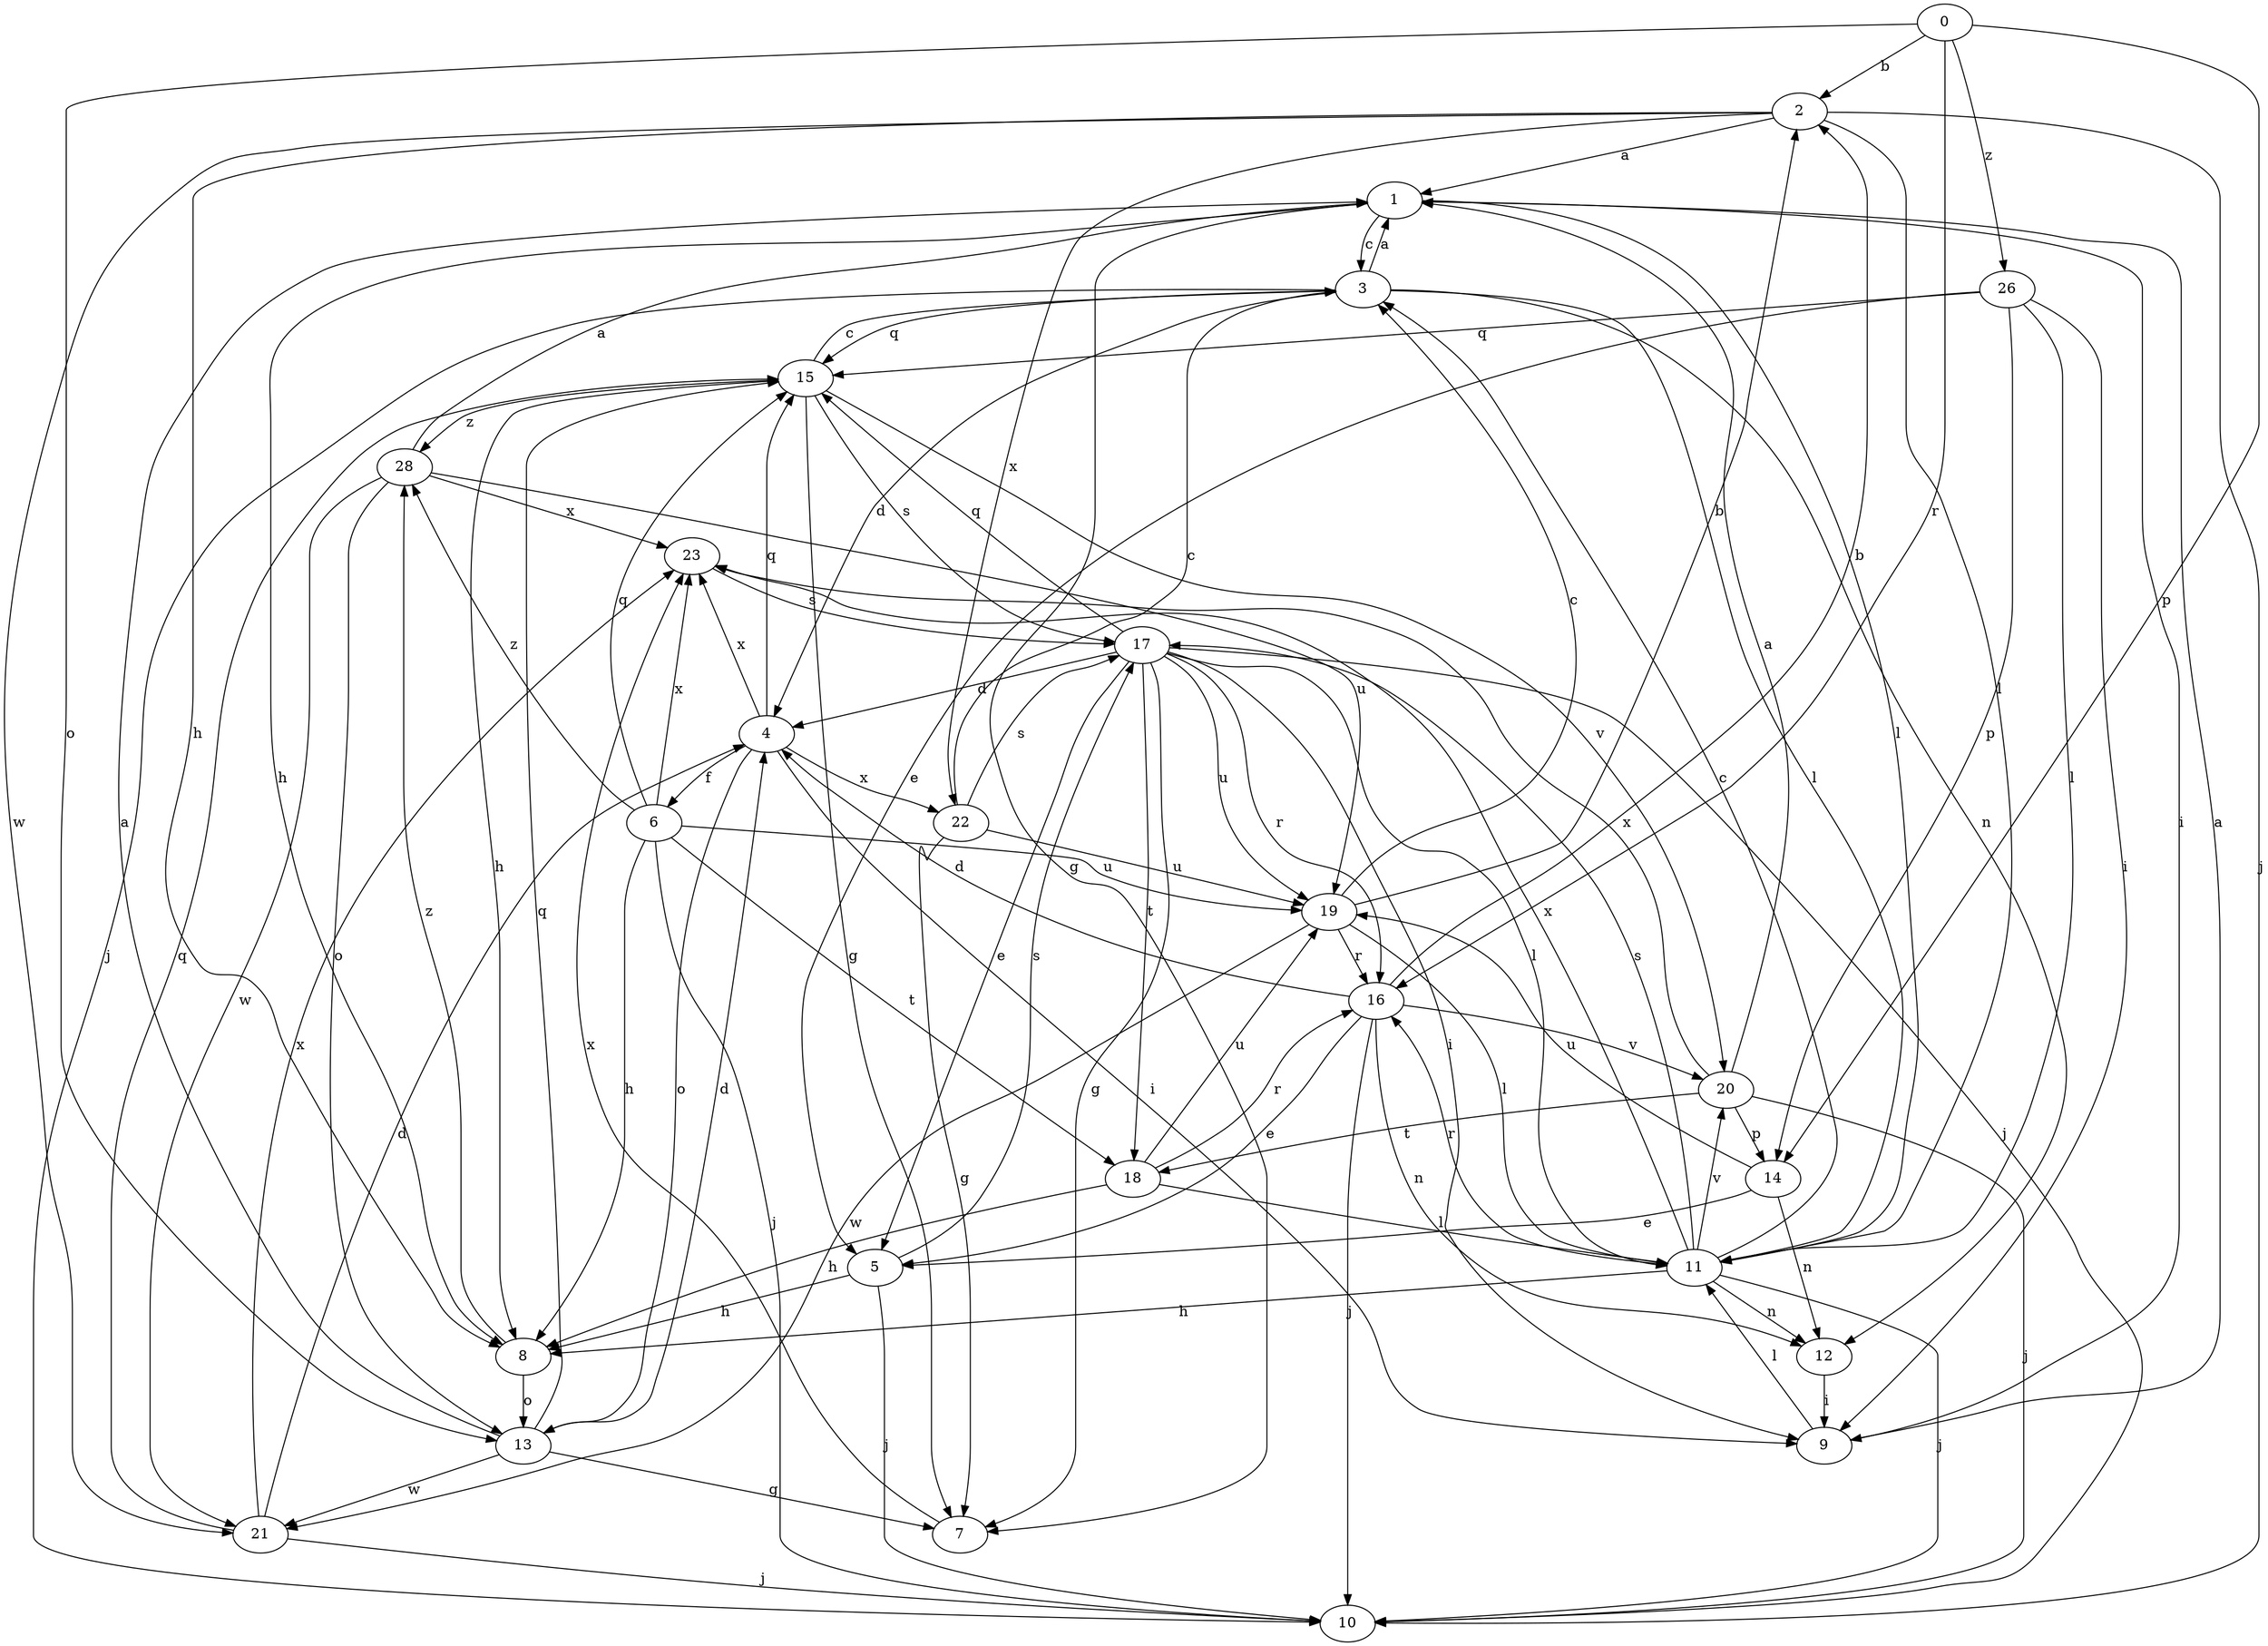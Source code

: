 strict digraph  {
0;
1;
2;
3;
4;
5;
6;
7;
8;
9;
10;
11;
12;
13;
14;
15;
16;
17;
18;
19;
20;
21;
22;
23;
26;
28;
0 -> 2  [label=b];
0 -> 13  [label=o];
0 -> 14  [label=p];
0 -> 16  [label=r];
0 -> 26  [label=z];
1 -> 3  [label=c];
1 -> 7  [label=g];
1 -> 8  [label=h];
1 -> 9  [label=i];
1 -> 11  [label=l];
2 -> 1  [label=a];
2 -> 8  [label=h];
2 -> 10  [label=j];
2 -> 11  [label=l];
2 -> 21  [label=w];
2 -> 22  [label=x];
3 -> 1  [label=a];
3 -> 4  [label=d];
3 -> 10  [label=j];
3 -> 11  [label=l];
3 -> 12  [label=n];
3 -> 15  [label=q];
4 -> 6  [label=f];
4 -> 9  [label=i];
4 -> 13  [label=o];
4 -> 15  [label=q];
4 -> 22  [label=x];
4 -> 23  [label=x];
5 -> 8  [label=h];
5 -> 10  [label=j];
5 -> 17  [label=s];
6 -> 8  [label=h];
6 -> 10  [label=j];
6 -> 15  [label=q];
6 -> 18  [label=t];
6 -> 19  [label=u];
6 -> 23  [label=x];
6 -> 28  [label=z];
7 -> 23  [label=x];
8 -> 13  [label=o];
8 -> 28  [label=z];
9 -> 1  [label=a];
9 -> 11  [label=l];
11 -> 3  [label=c];
11 -> 8  [label=h];
11 -> 10  [label=j];
11 -> 12  [label=n];
11 -> 16  [label=r];
11 -> 17  [label=s];
11 -> 20  [label=v];
11 -> 23  [label=x];
12 -> 9  [label=i];
13 -> 1  [label=a];
13 -> 4  [label=d];
13 -> 7  [label=g];
13 -> 15  [label=q];
13 -> 21  [label=w];
14 -> 5  [label=e];
14 -> 12  [label=n];
14 -> 19  [label=u];
15 -> 3  [label=c];
15 -> 7  [label=g];
15 -> 8  [label=h];
15 -> 17  [label=s];
15 -> 20  [label=v];
15 -> 28  [label=z];
16 -> 2  [label=b];
16 -> 4  [label=d];
16 -> 5  [label=e];
16 -> 10  [label=j];
16 -> 12  [label=n];
16 -> 20  [label=v];
17 -> 4  [label=d];
17 -> 5  [label=e];
17 -> 7  [label=g];
17 -> 9  [label=i];
17 -> 10  [label=j];
17 -> 11  [label=l];
17 -> 15  [label=q];
17 -> 16  [label=r];
17 -> 18  [label=t];
17 -> 19  [label=u];
18 -> 8  [label=h];
18 -> 11  [label=l];
18 -> 16  [label=r];
18 -> 19  [label=u];
19 -> 2  [label=b];
19 -> 3  [label=c];
19 -> 11  [label=l];
19 -> 16  [label=r];
19 -> 21  [label=w];
20 -> 1  [label=a];
20 -> 10  [label=j];
20 -> 14  [label=p];
20 -> 18  [label=t];
20 -> 23  [label=x];
21 -> 4  [label=d];
21 -> 10  [label=j];
21 -> 15  [label=q];
21 -> 23  [label=x];
22 -> 3  [label=c];
22 -> 7  [label=g];
22 -> 17  [label=s];
22 -> 19  [label=u];
23 -> 17  [label=s];
26 -> 5  [label=e];
26 -> 9  [label=i];
26 -> 11  [label=l];
26 -> 14  [label=p];
26 -> 15  [label=q];
28 -> 1  [label=a];
28 -> 13  [label=o];
28 -> 19  [label=u];
28 -> 21  [label=w];
28 -> 23  [label=x];
}
